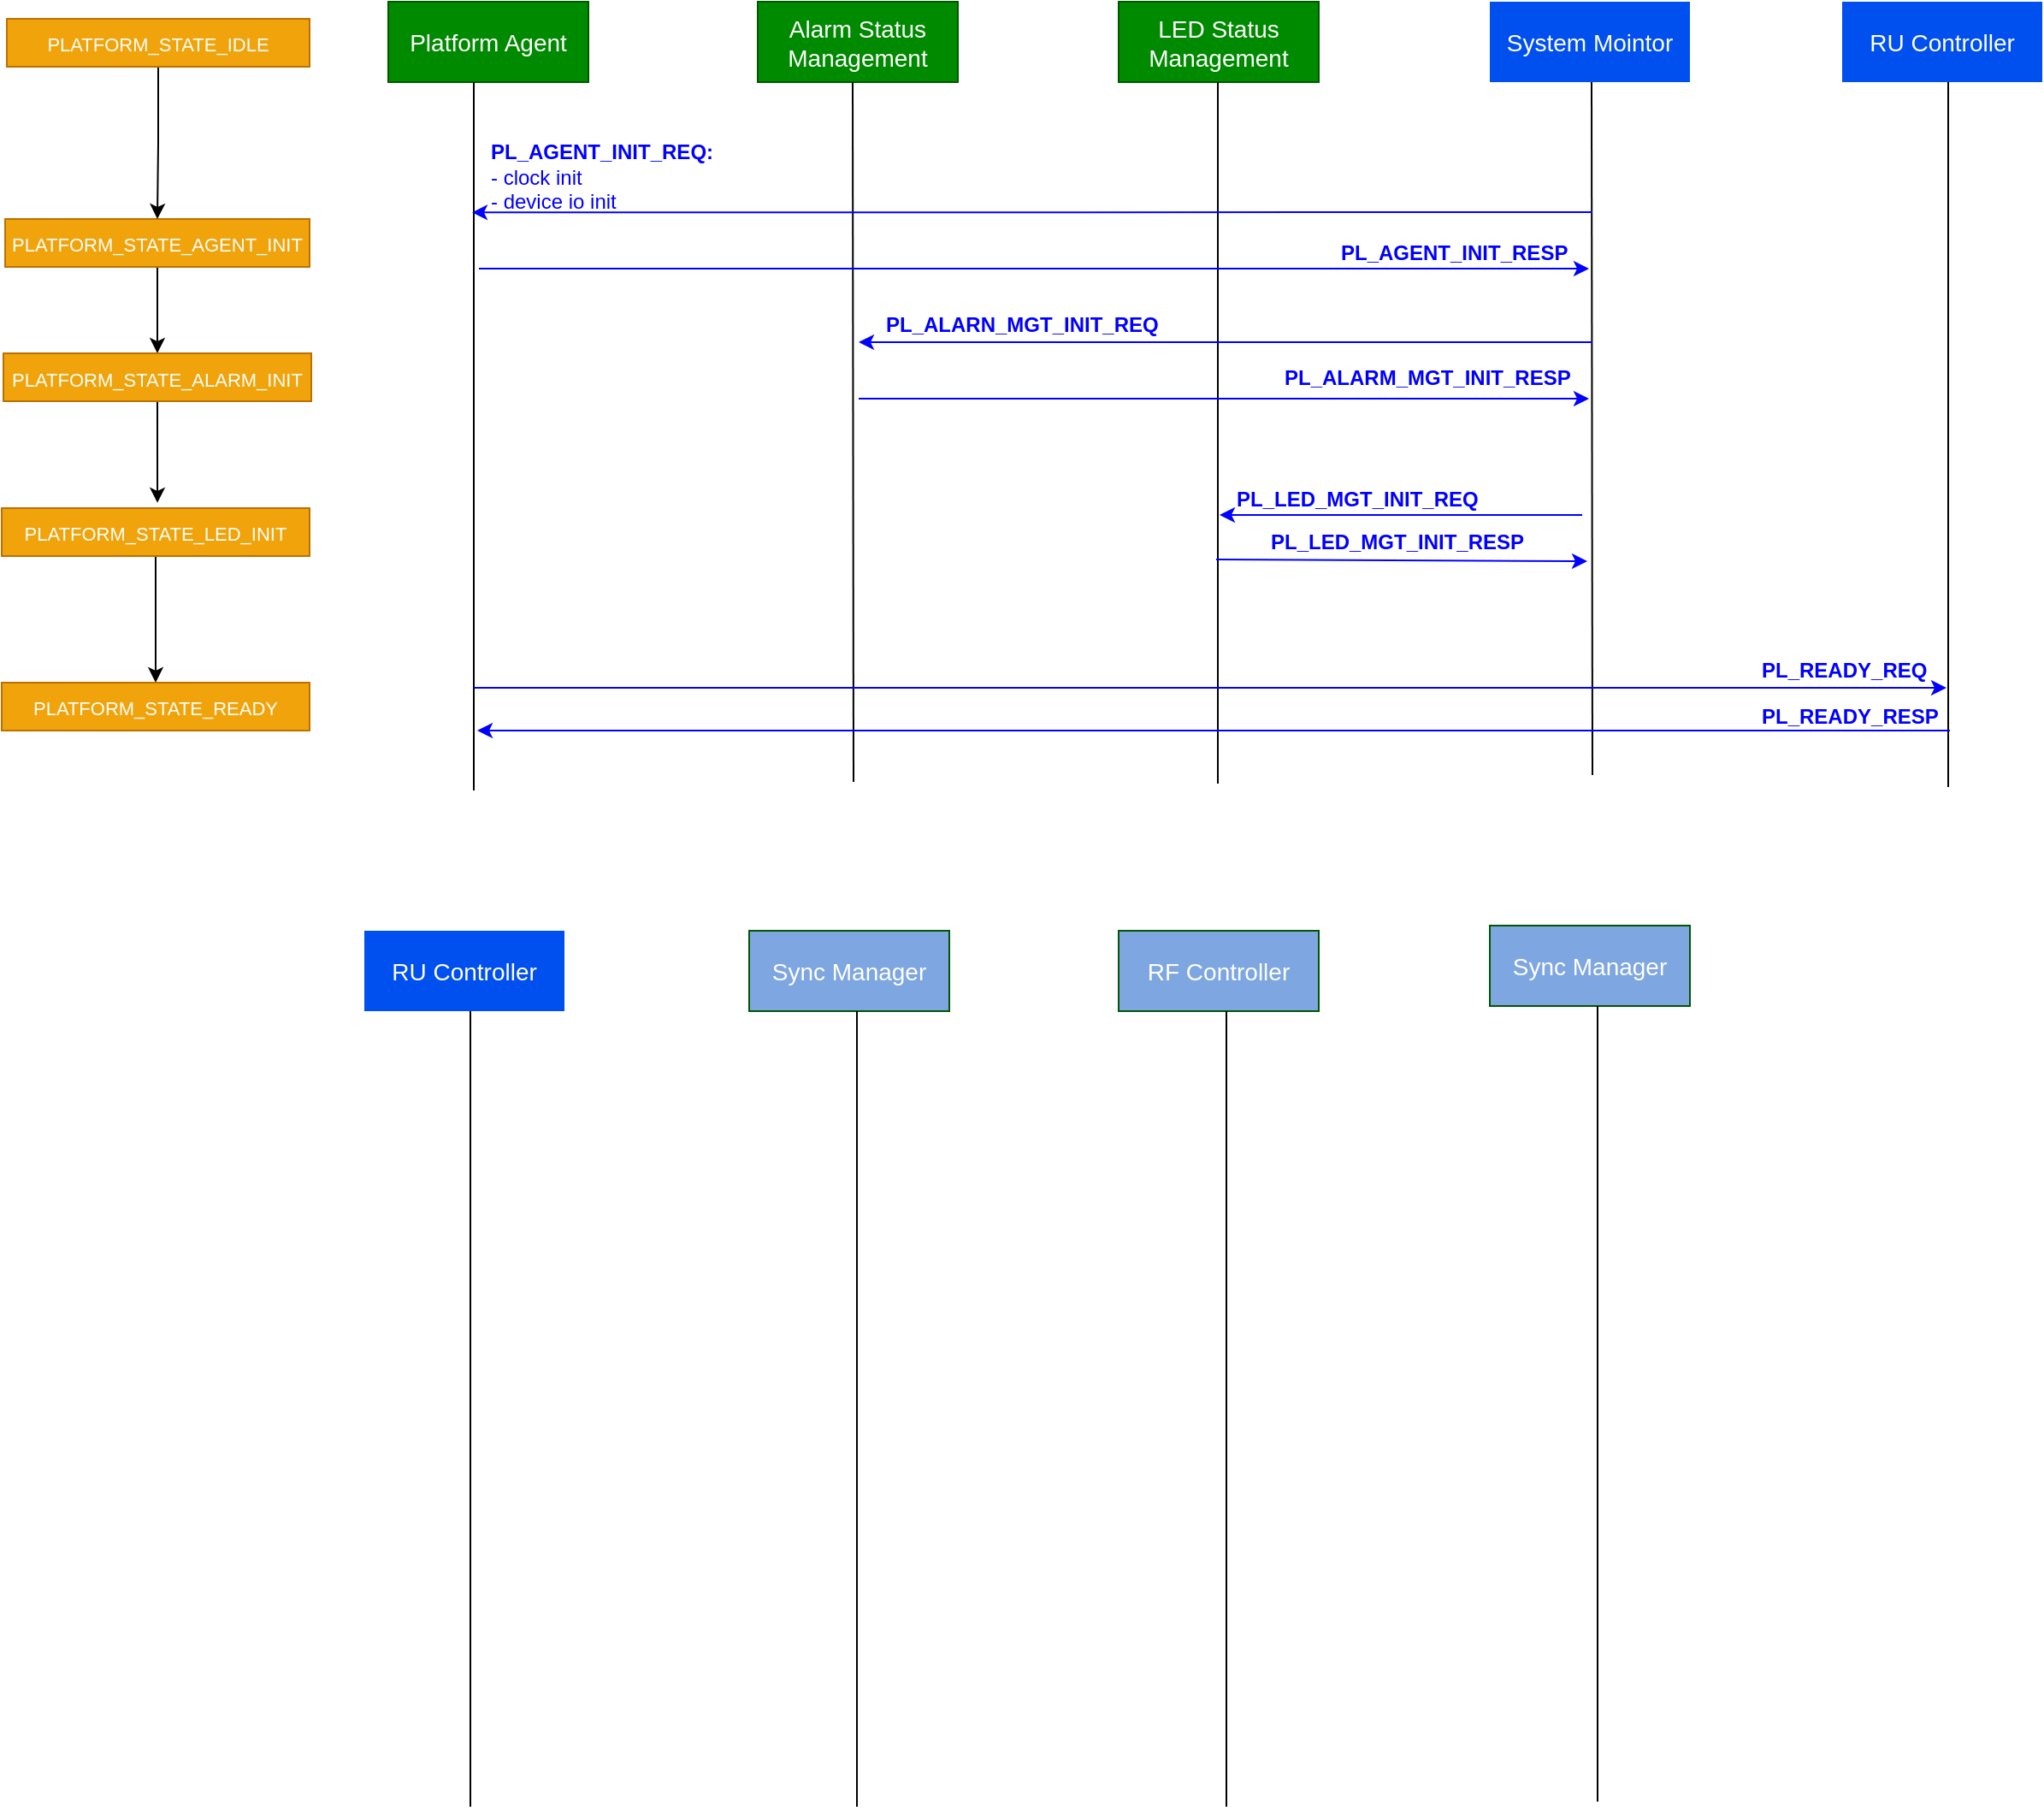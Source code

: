 <mxfile version="26.2.14">
  <diagram id="C5RBs43oDa-KdzZeNtuy" name="Page-1">
    <mxGraphModel dx="1606" dy="748" grid="0" gridSize="10" guides="1" tooltips="1" connect="1" arrows="1" fold="1" page="0" pageScale="1" pageWidth="827" pageHeight="1169" math="0" shadow="0">
      <root>
        <mxCell id="WIyWlLk6GJQsqaUBKTNV-0" />
        <mxCell id="WIyWlLk6GJQsqaUBKTNV-1" parent="WIyWlLk6GJQsqaUBKTNV-0" />
        <mxCell id="R7NFQL8OenFDBhiJxI_t-0" value="LED Status Management" style="rounded=0;whiteSpace=wrap;html=1;fillColor=#008a00;fontColor=#ffffff;strokeColor=#005700;fontSize=14;" vertex="1" parent="WIyWlLk6GJQsqaUBKTNV-1">
          <mxGeometry x="665" y="89" width="117" height="47" as="geometry" />
        </mxCell>
        <mxCell id="R7NFQL8OenFDBhiJxI_t-2" value="System Mointor" style="rounded=0;whiteSpace=wrap;html=1;fillColor=#0050ef;fontColor=#ffffff;strokeColor=none;fontSize=14;" vertex="1" parent="WIyWlLk6GJQsqaUBKTNV-1">
          <mxGeometry x="882" y="89" width="117" height="47" as="geometry" />
        </mxCell>
        <mxCell id="R7NFQL8OenFDBhiJxI_t-3" value="Alarm Status Management" style="rounded=0;whiteSpace=wrap;html=1;fillColor=#008a00;fontColor=#ffffff;strokeColor=#005700;fontSize=14;" vertex="1" parent="WIyWlLk6GJQsqaUBKTNV-1">
          <mxGeometry x="454" y="89" width="117" height="47" as="geometry" />
        </mxCell>
        <mxCell id="R7NFQL8OenFDBhiJxI_t-4" value="Platform Agent" style="rounded=0;whiteSpace=wrap;html=1;fillColor=#008a00;fontColor=#ffffff;strokeColor=#005700;fontSize=14;" vertex="1" parent="WIyWlLk6GJQsqaUBKTNV-1">
          <mxGeometry x="238" y="89" width="117" height="47" as="geometry" />
        </mxCell>
        <mxCell id="R7NFQL8OenFDBhiJxI_t-5" value="" style="endArrow=none;html=1;rounded=0;" edge="1" parent="WIyWlLk6GJQsqaUBKTNV-1">
          <mxGeometry width="50" height="50" relative="1" as="geometry">
            <mxPoint x="288" y="550" as="sourcePoint" />
            <mxPoint x="288" y="136" as="targetPoint" />
          </mxGeometry>
        </mxCell>
        <mxCell id="R7NFQL8OenFDBhiJxI_t-6" value="" style="endArrow=none;html=1;rounded=0;" edge="1" parent="WIyWlLk6GJQsqaUBKTNV-1">
          <mxGeometry width="50" height="50" relative="1" as="geometry">
            <mxPoint x="510" y="545" as="sourcePoint" />
            <mxPoint x="509.5" y="136" as="targetPoint" />
          </mxGeometry>
        </mxCell>
        <mxCell id="R7NFQL8OenFDBhiJxI_t-7" value="" style="endArrow=none;html=1;rounded=0;" edge="1" parent="WIyWlLk6GJQsqaUBKTNV-1">
          <mxGeometry width="50" height="50" relative="1" as="geometry">
            <mxPoint x="723" y="546" as="sourcePoint" />
            <mxPoint x="723" y="136" as="targetPoint" />
          </mxGeometry>
        </mxCell>
        <mxCell id="R7NFQL8OenFDBhiJxI_t-41" style="edgeStyle=orthogonalEdgeStyle;rounded=0;orthogonalLoop=1;jettySize=auto;html=1;exitX=0.5;exitY=1;exitDx=0;exitDy=0;entryX=0.5;entryY=0;entryDx=0;entryDy=0;" edge="1" parent="WIyWlLk6GJQsqaUBKTNV-1" source="R7NFQL8OenFDBhiJxI_t-8" target="R7NFQL8OenFDBhiJxI_t-26">
          <mxGeometry relative="1" as="geometry" />
        </mxCell>
        <mxCell id="R7NFQL8OenFDBhiJxI_t-8" value="&lt;font style=&quot;font-size: 11px;&quot;&gt;PLATFORM_STATE_AGENT_INIT&lt;/font&gt;" style="rounded=0;whiteSpace=wrap;html=1;fillColor=#f0a30a;fontColor=#FFFFFF;strokeColor=#BD7000;fontSize=14;" vertex="1" parent="WIyWlLk6GJQsqaUBKTNV-1">
          <mxGeometry x="14" y="216" width="178" height="28" as="geometry" />
        </mxCell>
        <mxCell id="R7NFQL8OenFDBhiJxI_t-40" style="edgeStyle=orthogonalEdgeStyle;rounded=0;orthogonalLoop=1;jettySize=auto;html=1;exitX=0.5;exitY=1;exitDx=0;exitDy=0;" edge="1" parent="WIyWlLk6GJQsqaUBKTNV-1" source="R7NFQL8OenFDBhiJxI_t-9" target="R7NFQL8OenFDBhiJxI_t-8">
          <mxGeometry relative="1" as="geometry" />
        </mxCell>
        <mxCell id="R7NFQL8OenFDBhiJxI_t-9" value="&lt;font style=&quot;font-size: 11px;&quot;&gt;PLATFORM_STATE_IDLE&lt;/font&gt;" style="rounded=0;whiteSpace=wrap;html=1;fillColor=#f0a30a;fontColor=#FFFFFF;strokeColor=#BD7000;fontSize=14;" vertex="1" parent="WIyWlLk6GJQsqaUBKTNV-1">
          <mxGeometry x="15" y="99" width="177" height="28" as="geometry" />
        </mxCell>
        <mxCell id="R7NFQL8OenFDBhiJxI_t-10" value="" style="endArrow=none;html=1;rounded=0;" edge="1" parent="WIyWlLk6GJQsqaUBKTNV-1">
          <mxGeometry width="50" height="50" relative="1" as="geometry">
            <mxPoint x="942" y="541" as="sourcePoint" />
            <mxPoint x="941.5" y="136" as="targetPoint" />
          </mxGeometry>
        </mxCell>
        <mxCell id="R7NFQL8OenFDBhiJxI_t-11" value="" style="endArrow=classic;html=1;rounded=0;strokeColor=#0000FF;" edge="1" parent="WIyWlLk6GJQsqaUBKTNV-1">
          <mxGeometry width="50" height="50" relative="1" as="geometry">
            <mxPoint x="942" y="212" as="sourcePoint" />
            <mxPoint x="287" y="212.17" as="targetPoint" />
          </mxGeometry>
        </mxCell>
        <mxCell id="R7NFQL8OenFDBhiJxI_t-12" value="PL_AGENT_INIT_RESP" style="text;strokeColor=none;fillColor=none;html=1;fontSize=12;fontStyle=1;verticalAlign=middle;align=left;fontColor=#0000FF;" vertex="1" parent="WIyWlLk6GJQsqaUBKTNV-1">
          <mxGeometry x="793" y="227" width="141" height="17" as="geometry" />
        </mxCell>
        <mxCell id="R7NFQL8OenFDBhiJxI_t-13" value="" style="endArrow=classic;html=1;rounded=0;strokeColor=#0000FF;" edge="1" parent="WIyWlLk6GJQsqaUBKTNV-1">
          <mxGeometry width="50" height="50" relative="1" as="geometry">
            <mxPoint x="291" y="245" as="sourcePoint" />
            <mxPoint x="940" y="245" as="targetPoint" />
          </mxGeometry>
        </mxCell>
        <mxCell id="R7NFQL8OenFDBhiJxI_t-14" value="&lt;div&gt;&lt;br&gt;&lt;/div&gt;PL_AGENT_INIT_REQ:&lt;br&gt;&lt;span style=&quot;font-weight: normal;&quot;&gt;- clock init&lt;br&gt;- device io init&lt;/span&gt;" style="text;strokeColor=none;fillColor=none;html=1;fontSize=12;fontStyle=1;verticalAlign=middle;align=left;fontColor=#0000FF;" vertex="1" parent="WIyWlLk6GJQsqaUBKTNV-1">
          <mxGeometry x="296" y="160" width="77" height="47" as="geometry" />
        </mxCell>
        <mxCell id="R7NFQL8OenFDBhiJxI_t-16" value="" style="endArrow=classic;html=1;rounded=0;strokeColor=#0000FF;" edge="1" parent="WIyWlLk6GJQsqaUBKTNV-1">
          <mxGeometry width="50" height="50" relative="1" as="geometry">
            <mxPoint x="942" y="288" as="sourcePoint" />
            <mxPoint x="513" y="288" as="targetPoint" />
          </mxGeometry>
        </mxCell>
        <mxCell id="R7NFQL8OenFDBhiJxI_t-17" value="" style="endArrow=classic;html=1;rounded=0;strokeColor=#0000FF;" edge="1" parent="WIyWlLk6GJQsqaUBKTNV-1">
          <mxGeometry width="50" height="50" relative="1" as="geometry">
            <mxPoint x="513" y="321" as="sourcePoint" />
            <mxPoint x="940" y="321" as="targetPoint" />
          </mxGeometry>
        </mxCell>
        <mxCell id="R7NFQL8OenFDBhiJxI_t-18" value="PL_ALARN_MGT_INIT_REQ" style="text;strokeColor=none;fillColor=none;html=1;fontSize=12;fontStyle=1;verticalAlign=middle;align=left;fontColor=#0000FF;" vertex="1" parent="WIyWlLk6GJQsqaUBKTNV-1">
          <mxGeometry x="527" y="264" width="191" height="28" as="geometry" />
        </mxCell>
        <mxCell id="R7NFQL8OenFDBhiJxI_t-19" value="PL_ALARM_MGT_INIT_RESP" style="text;strokeColor=none;fillColor=none;html=1;fontSize=12;fontStyle=1;verticalAlign=middle;align=left;fontColor=#0000FF;" vertex="1" parent="WIyWlLk6GJQsqaUBKTNV-1">
          <mxGeometry x="760" y="300" width="170" height="17" as="geometry" />
        </mxCell>
        <mxCell id="R7NFQL8OenFDBhiJxI_t-22" value="" style="endArrow=classic;html=1;rounded=0;strokeColor=#0000FF;" edge="1" parent="WIyWlLk6GJQsqaUBKTNV-1">
          <mxGeometry width="50" height="50" relative="1" as="geometry">
            <mxPoint x="936" y="389" as="sourcePoint" />
            <mxPoint x="724" y="389" as="targetPoint" />
          </mxGeometry>
        </mxCell>
        <mxCell id="R7NFQL8OenFDBhiJxI_t-23" value="" style="endArrow=classic;html=1;rounded=0;strokeColor=#0000FF;" edge="1" parent="WIyWlLk6GJQsqaUBKTNV-1">
          <mxGeometry width="50" height="50" relative="1" as="geometry">
            <mxPoint x="722" y="415" as="sourcePoint" />
            <mxPoint x="939" y="416" as="targetPoint" />
          </mxGeometry>
        </mxCell>
        <mxCell id="R7NFQL8OenFDBhiJxI_t-24" value="PL_LED_MGT_INIT_REQ" style="text;strokeColor=none;fillColor=none;html=1;fontSize=12;fontStyle=1;verticalAlign=middle;align=left;fontColor=#0000FF;" vertex="1" parent="WIyWlLk6GJQsqaUBKTNV-1">
          <mxGeometry x="732" y="366" width="191" height="28" as="geometry" />
        </mxCell>
        <mxCell id="R7NFQL8OenFDBhiJxI_t-25" value="PL_LED_MGT_INIT_RESP" style="text;strokeColor=none;fillColor=none;html=1;fontSize=12;fontStyle=1;verticalAlign=middle;align=left;fontColor=#0000FF;" vertex="1" parent="WIyWlLk6GJQsqaUBKTNV-1">
          <mxGeometry x="751.5" y="396" width="170" height="17" as="geometry" />
        </mxCell>
        <mxCell id="R7NFQL8OenFDBhiJxI_t-42" style="edgeStyle=orthogonalEdgeStyle;rounded=0;orthogonalLoop=1;jettySize=auto;html=1;exitX=0.5;exitY=1;exitDx=0;exitDy=0;" edge="1" parent="WIyWlLk6GJQsqaUBKTNV-1" source="R7NFQL8OenFDBhiJxI_t-26">
          <mxGeometry relative="1" as="geometry">
            <mxPoint x="103.034" y="381.931" as="targetPoint" />
          </mxGeometry>
        </mxCell>
        <mxCell id="R7NFQL8OenFDBhiJxI_t-26" value="&lt;font style=&quot;font-size: 11px;&quot;&gt;PLATFORM_STATE_ALARM_INIT&lt;/font&gt;" style="rounded=0;whiteSpace=wrap;html=1;fillColor=#f0a30a;fontColor=#FFFFFF;strokeColor=#BD7000;fontSize=14;" vertex="1" parent="WIyWlLk6GJQsqaUBKTNV-1">
          <mxGeometry x="13" y="294.5" width="180" height="28" as="geometry" />
        </mxCell>
        <mxCell id="R7NFQL8OenFDBhiJxI_t-43" style="edgeStyle=orthogonalEdgeStyle;rounded=0;orthogonalLoop=1;jettySize=auto;html=1;exitX=0.5;exitY=1;exitDx=0;exitDy=0;entryX=0.5;entryY=0;entryDx=0;entryDy=0;" edge="1" parent="WIyWlLk6GJQsqaUBKTNV-1" source="R7NFQL8OenFDBhiJxI_t-27" target="R7NFQL8OenFDBhiJxI_t-30">
          <mxGeometry relative="1" as="geometry" />
        </mxCell>
        <mxCell id="R7NFQL8OenFDBhiJxI_t-27" value="&lt;font style=&quot;font-size: 11px;&quot;&gt;PLATFORM_STATE_LED_INIT&lt;/font&gt;" style="rounded=0;whiteSpace=wrap;html=1;fillColor=#f0a30a;fontColor=#FFFFFF;strokeColor=#BD7000;fontSize=14;" vertex="1" parent="WIyWlLk6GJQsqaUBKTNV-1">
          <mxGeometry x="12" y="385" width="180" height="28" as="geometry" />
        </mxCell>
        <mxCell id="R7NFQL8OenFDBhiJxI_t-29" value="RU Controller" style="rounded=0;whiteSpace=wrap;html=1;fillColor=#0050ef;fontColor=#ffffff;strokeColor=none;fontSize=14;" vertex="1" parent="WIyWlLk6GJQsqaUBKTNV-1">
          <mxGeometry x="1088" y="89" width="117" height="47" as="geometry" />
        </mxCell>
        <mxCell id="R7NFQL8OenFDBhiJxI_t-30" value="&lt;font style=&quot;font-size: 11px;&quot;&gt;PLATFORM_STATE_READY&lt;/font&gt;" style="rounded=0;whiteSpace=wrap;html=1;fillColor=#f0a30a;fontColor=#FFFFFF;strokeColor=#BD7000;fontSize=14;" vertex="1" parent="WIyWlLk6GJQsqaUBKTNV-1">
          <mxGeometry x="12" y="487" width="180" height="28" as="geometry" />
        </mxCell>
        <mxCell id="R7NFQL8OenFDBhiJxI_t-32" value="" style="endArrow=classic;html=1;rounded=0;strokeColor=#0000FF;" edge="1" parent="WIyWlLk6GJQsqaUBKTNV-1">
          <mxGeometry width="50" height="50" relative="1" as="geometry">
            <mxPoint x="288" y="490" as="sourcePoint" />
            <mxPoint x="1149" y="490" as="targetPoint" />
          </mxGeometry>
        </mxCell>
        <mxCell id="R7NFQL8OenFDBhiJxI_t-33" value="" style="endArrow=none;html=1;rounded=0;" edge="1" parent="WIyWlLk6GJQsqaUBKTNV-1">
          <mxGeometry width="50" height="50" relative="1" as="geometry">
            <mxPoint x="1150" y="548" as="sourcePoint" />
            <mxPoint x="1150" y="136" as="targetPoint" />
          </mxGeometry>
        </mxCell>
        <mxCell id="R7NFQL8OenFDBhiJxI_t-34" value="PL_READY_REQ" style="text;strokeColor=none;fillColor=none;html=1;fontSize=12;fontStyle=1;verticalAlign=middle;align=left;fontColor=#0000FF;" vertex="1" parent="WIyWlLk6GJQsqaUBKTNV-1">
          <mxGeometry x="1039" y="473" width="106" height="14" as="geometry" />
        </mxCell>
        <mxCell id="R7NFQL8OenFDBhiJxI_t-36" value="" style="endArrow=classic;html=1;rounded=0;strokeColor=#0000FF;" edge="1" parent="WIyWlLk6GJQsqaUBKTNV-1">
          <mxGeometry width="50" height="50" relative="1" as="geometry">
            <mxPoint x="1151" y="515" as="sourcePoint" />
            <mxPoint x="290" y="515" as="targetPoint" />
          </mxGeometry>
        </mxCell>
        <mxCell id="R7NFQL8OenFDBhiJxI_t-37" value="PL_READY_RESP" style="text;strokeColor=none;fillColor=none;html=1;fontSize=12;fontStyle=1;verticalAlign=middle;align=left;fontColor=#0000FF;" vertex="1" parent="WIyWlLk6GJQsqaUBKTNV-1">
          <mxGeometry x="1039" y="500" width="106" height="14" as="geometry" />
        </mxCell>
        <mxCell id="R7NFQL8OenFDBhiJxI_t-38" value="RU Controller" style="rounded=0;whiteSpace=wrap;html=1;fillColor=#0050ef;fontColor=#ffffff;strokeColor=none;fontSize=14;" vertex="1" parent="WIyWlLk6GJQsqaUBKTNV-1">
          <mxGeometry x="224" y="632" width="117" height="47" as="geometry" />
        </mxCell>
        <mxCell id="R7NFQL8OenFDBhiJxI_t-39" value="" style="endArrow=none;html=1;rounded=0;" edge="1" parent="WIyWlLk6GJQsqaUBKTNV-1">
          <mxGeometry width="50" height="50" relative="1" as="geometry">
            <mxPoint x="286" y="1144" as="sourcePoint" />
            <mxPoint x="286" y="679" as="targetPoint" />
          </mxGeometry>
        </mxCell>
        <mxCell id="R7NFQL8OenFDBhiJxI_t-44" value="Sync Manager" style="rounded=0;whiteSpace=wrap;html=1;fillColor=#7EA6E0;fontColor=#ffffff;strokeColor=#005700;fontSize=14;" vertex="1" parent="WIyWlLk6GJQsqaUBKTNV-1">
          <mxGeometry x="449" y="632" width="117" height="47" as="geometry" />
        </mxCell>
        <mxCell id="R7NFQL8OenFDBhiJxI_t-45" value="" style="endArrow=none;html=1;rounded=0;" edge="1" parent="WIyWlLk6GJQsqaUBKTNV-1">
          <mxGeometry width="50" height="50" relative="1" as="geometry">
            <mxPoint x="512" y="1144" as="sourcePoint" />
            <mxPoint x="512" y="679" as="targetPoint" />
          </mxGeometry>
        </mxCell>
        <mxCell id="R7NFQL8OenFDBhiJxI_t-47" value="RF Controller" style="rounded=0;whiteSpace=wrap;html=1;fillColor=#7EA6E0;fontColor=#ffffff;strokeColor=#005700;fontSize=14;" vertex="1" parent="WIyWlLk6GJQsqaUBKTNV-1">
          <mxGeometry x="665" y="632" width="117" height="47" as="geometry" />
        </mxCell>
        <mxCell id="R7NFQL8OenFDBhiJxI_t-48" value="" style="endArrow=none;html=1;rounded=0;" edge="1" parent="WIyWlLk6GJQsqaUBKTNV-1">
          <mxGeometry width="50" height="50" relative="1" as="geometry">
            <mxPoint x="728" y="1144" as="sourcePoint" />
            <mxPoint x="728" y="679" as="targetPoint" />
          </mxGeometry>
        </mxCell>
        <mxCell id="R7NFQL8OenFDBhiJxI_t-51" value="Sync Manager" style="rounded=0;whiteSpace=wrap;html=1;fillColor=#7EA6E0;fontColor=#ffffff;strokeColor=#005700;fontSize=14;" vertex="1" parent="WIyWlLk6GJQsqaUBKTNV-1">
          <mxGeometry x="882" y="629" width="117" height="47" as="geometry" />
        </mxCell>
        <mxCell id="R7NFQL8OenFDBhiJxI_t-52" value="" style="endArrow=none;html=1;rounded=0;" edge="1" parent="WIyWlLk6GJQsqaUBKTNV-1">
          <mxGeometry width="50" height="50" relative="1" as="geometry">
            <mxPoint x="945" y="1141" as="sourcePoint" />
            <mxPoint x="945" y="676" as="targetPoint" />
          </mxGeometry>
        </mxCell>
      </root>
    </mxGraphModel>
  </diagram>
</mxfile>
